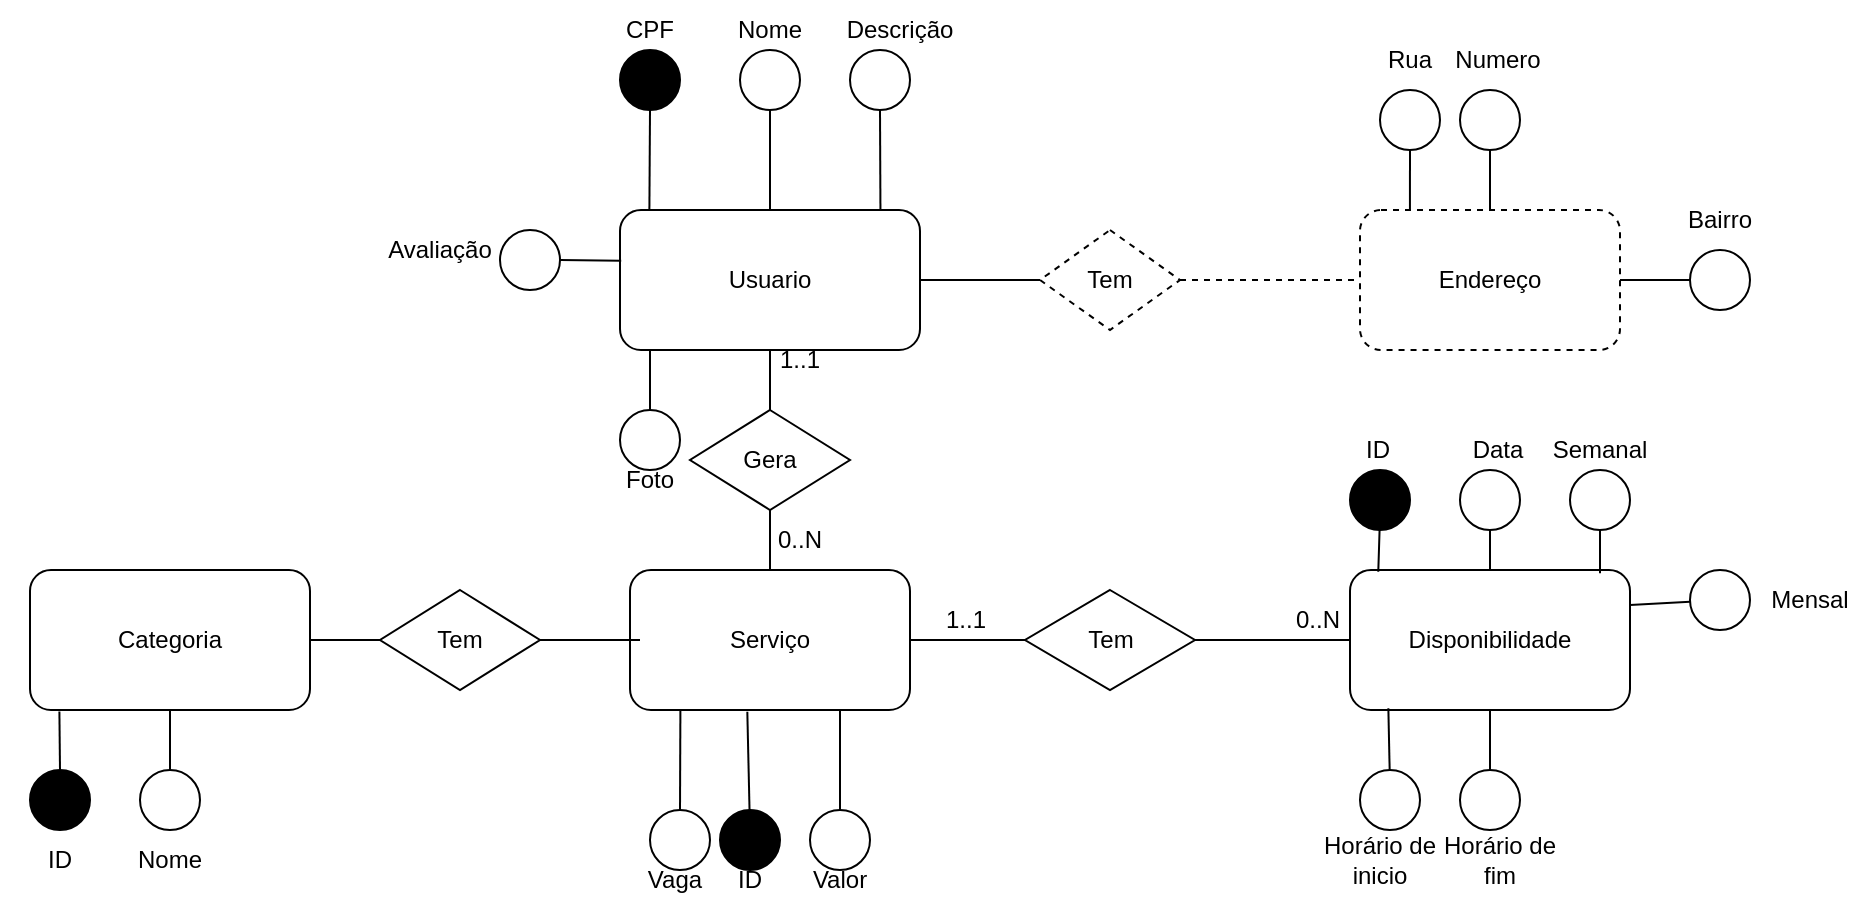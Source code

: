 <mxfile version="20.2.7" type="device"><diagram id="2S08UqzSC8ekNyN7H2Vh" name="Página-1"><mxGraphModel dx="1085" dy="585" grid="1" gridSize="10" guides="1" tooltips="1" connect="1" arrows="1" fold="1" page="1" pageScale="1" pageWidth="827" pageHeight="1169" math="0" shadow="0"><root><mxCell id="0"/><mxCell id="1" parent="0"/><mxCell id="CNrx54r0ZDrdqmOva5gN-43" style="edgeStyle=none;rounded=0;orthogonalLoop=1;jettySize=auto;html=1;endArrow=none;endFill=0;" edge="1" parent="1" source="CNrx54r0ZDrdqmOva5gN-1" target="CNrx54r0ZDrdqmOva5gN-42"><mxGeometry relative="1" as="geometry"/></mxCell><mxCell id="CNrx54r0ZDrdqmOva5gN-1" value="Usuario" style="rounded=1;whiteSpace=wrap;html=1;" vertex="1" parent="1"><mxGeometry x="320" y="130" width="150" height="70" as="geometry"/></mxCell><mxCell id="CNrx54r0ZDrdqmOva5gN-36" style="edgeStyle=none;rounded=0;orthogonalLoop=1;jettySize=auto;html=1;entryX=0.098;entryY=-0.005;entryDx=0;entryDy=0;entryPerimeter=0;endArrow=none;endFill=0;" edge="1" parent="1" source="CNrx54r0ZDrdqmOva5gN-2" target="CNrx54r0ZDrdqmOva5gN-1"><mxGeometry relative="1" as="geometry"/></mxCell><mxCell id="CNrx54r0ZDrdqmOva5gN-2" value="" style="ellipse;whiteSpace=wrap;html=1;aspect=fixed;fillColor=#000000;" vertex="1" parent="1"><mxGeometry x="320" y="50" width="30" height="30" as="geometry"/></mxCell><mxCell id="CNrx54r0ZDrdqmOva5gN-7" value="&lt;div&gt;CPF&lt;/div&gt;" style="text;html=1;strokeColor=none;fillColor=none;align=center;verticalAlign=middle;whiteSpace=wrap;rounded=0;" vertex="1" parent="1"><mxGeometry x="305" y="25" width="60" height="30" as="geometry"/></mxCell><mxCell id="CNrx54r0ZDrdqmOva5gN-8" value="Endereço" style="rounded=1;whiteSpace=wrap;html=1;fillColor=#FFFFFF;dashed=1;" vertex="1" parent="1"><mxGeometry x="690" y="130" width="130" height="70" as="geometry"/></mxCell><mxCell id="CNrx54r0ZDrdqmOva5gN-10" style="edgeStyle=orthogonalEdgeStyle;rounded=0;orthogonalLoop=1;jettySize=auto;html=1;exitX=1;exitY=0.5;exitDx=0;exitDy=0;entryX=0;entryY=0.5;entryDx=0;entryDy=0;endArrow=none;endFill=0;dashed=1;" edge="1" parent="1" source="CNrx54r0ZDrdqmOva5gN-9" target="CNrx54r0ZDrdqmOva5gN-8"><mxGeometry relative="1" as="geometry"/></mxCell><mxCell id="CNrx54r0ZDrdqmOva5gN-11" style="edgeStyle=orthogonalEdgeStyle;rounded=0;orthogonalLoop=1;jettySize=auto;html=1;exitX=0;exitY=0.5;exitDx=0;exitDy=0;endArrow=none;endFill=0;" edge="1" parent="1" source="CNrx54r0ZDrdqmOva5gN-9" target="CNrx54r0ZDrdqmOva5gN-1"><mxGeometry relative="1" as="geometry"/></mxCell><mxCell id="CNrx54r0ZDrdqmOva5gN-9" value="Tem" style="rhombus;whiteSpace=wrap;html=1;fillColor=#FFFFFF;dashed=1;" vertex="1" parent="1"><mxGeometry x="530" y="140" width="70" height="50" as="geometry"/></mxCell><mxCell id="CNrx54r0ZDrdqmOva5gN-145" style="edgeStyle=none;rounded=0;orthogonalLoop=1;jettySize=auto;html=1;endArrow=none;endFill=0;" edge="1" parent="1" source="CNrx54r0ZDrdqmOva5gN-14" target="CNrx54r0ZDrdqmOva5gN-1"><mxGeometry relative="1" as="geometry"/></mxCell><mxCell id="CNrx54r0ZDrdqmOva5gN-14" value="" style="ellipse;whiteSpace=wrap;html=1;aspect=fixed;fillColor=#FFFFFF;" vertex="1" parent="1"><mxGeometry x="380" y="50" width="30" height="30" as="geometry"/></mxCell><mxCell id="CNrx54r0ZDrdqmOva5gN-18" value="Nome" style="text;html=1;strokeColor=none;fillColor=none;align=center;verticalAlign=middle;whiteSpace=wrap;rounded=0;" vertex="1" parent="1"><mxGeometry x="365" y="25" width="60" height="30" as="geometry"/></mxCell><mxCell id="CNrx54r0ZDrdqmOva5gN-99" style="edgeStyle=none;rounded=0;orthogonalLoop=1;jettySize=auto;html=1;entryX=0.192;entryY=0;entryDx=0;entryDy=0;entryPerimeter=0;endArrow=none;endFill=0;" edge="1" parent="1" source="CNrx54r0ZDrdqmOva5gN-22" target="CNrx54r0ZDrdqmOva5gN-8"><mxGeometry relative="1" as="geometry"/></mxCell><mxCell id="CNrx54r0ZDrdqmOva5gN-22" value="" style="ellipse;whiteSpace=wrap;html=1;aspect=fixed;fillColor=#FFFFFF;" vertex="1" parent="1"><mxGeometry x="700" y="70" width="30" height="30" as="geometry"/></mxCell><mxCell id="CNrx54r0ZDrdqmOva5gN-25" value="Rua" style="text;html=1;strokeColor=none;fillColor=none;align=center;verticalAlign=middle;whiteSpace=wrap;rounded=0;" vertex="1" parent="1"><mxGeometry x="685" y="40" width="60" height="30" as="geometry"/></mxCell><mxCell id="CNrx54r0ZDrdqmOva5gN-29" style="edgeStyle=orthogonalEdgeStyle;rounded=0;orthogonalLoop=1;jettySize=auto;html=1;entryX=0.5;entryY=0;entryDx=0;entryDy=0;endArrow=none;endFill=0;" edge="1" parent="1" source="CNrx54r0ZDrdqmOva5gN-27" target="CNrx54r0ZDrdqmOva5gN-8"><mxGeometry relative="1" as="geometry"/></mxCell><mxCell id="CNrx54r0ZDrdqmOva5gN-27" value="" style="ellipse;whiteSpace=wrap;html=1;aspect=fixed;fillColor=#FFFFFF;" vertex="1" parent="1"><mxGeometry x="740" y="70" width="30" height="30" as="geometry"/></mxCell><mxCell id="CNrx54r0ZDrdqmOva5gN-28" value="Numero" style="text;html=1;strokeColor=none;fillColor=none;align=center;verticalAlign=middle;whiteSpace=wrap;rounded=0;" vertex="1" parent="1"><mxGeometry x="729" y="40" width="60" height="30" as="geometry"/></mxCell><mxCell id="CNrx54r0ZDrdqmOva5gN-39" style="edgeStyle=none;rounded=0;orthogonalLoop=1;jettySize=auto;html=1;entryX=1;entryY=0.5;entryDx=0;entryDy=0;endArrow=none;endFill=0;" edge="1" parent="1" source="CNrx54r0ZDrdqmOva5gN-38" target="CNrx54r0ZDrdqmOva5gN-8"><mxGeometry relative="1" as="geometry"/></mxCell><mxCell id="CNrx54r0ZDrdqmOva5gN-38" value="" style="ellipse;whiteSpace=wrap;html=1;aspect=fixed;fillColor=#FFFFFF;" vertex="1" parent="1"><mxGeometry x="855" y="150" width="30" height="30" as="geometry"/></mxCell><mxCell id="CNrx54r0ZDrdqmOva5gN-40" value="Bairro" style="text;html=1;strokeColor=none;fillColor=none;align=center;verticalAlign=middle;whiteSpace=wrap;rounded=0;" vertex="1" parent="1"><mxGeometry x="840" y="120" width="60" height="30" as="geometry"/></mxCell><mxCell id="CNrx54r0ZDrdqmOva5gN-41" value="Serviço" style="rounded=1;whiteSpace=wrap;html=1;fillColor=#FFFFFF;" vertex="1" parent="1"><mxGeometry x="325" y="310" width="140" height="70" as="geometry"/></mxCell><mxCell id="CNrx54r0ZDrdqmOva5gN-44" style="edgeStyle=none;rounded=0;orthogonalLoop=1;jettySize=auto;html=1;entryX=0.5;entryY=0;entryDx=0;entryDy=0;endArrow=none;endFill=0;" edge="1" parent="1" source="CNrx54r0ZDrdqmOva5gN-42" target="CNrx54r0ZDrdqmOva5gN-41"><mxGeometry relative="1" as="geometry"/></mxCell><mxCell id="CNrx54r0ZDrdqmOva5gN-42" value="Gera" style="rhombus;whiteSpace=wrap;html=1;fillColor=#FFFFFF;" vertex="1" parent="1"><mxGeometry x="355" y="230" width="80" height="50" as="geometry"/></mxCell><mxCell id="CNrx54r0ZDrdqmOva5gN-46" value="0..N" style="text;html=1;strokeColor=none;fillColor=none;align=center;verticalAlign=middle;whiteSpace=wrap;rounded=0;" vertex="1" parent="1"><mxGeometry x="380" y="280" width="60" height="30" as="geometry"/></mxCell><mxCell id="CNrx54r0ZDrdqmOva5gN-47" value="1..1" style="text;html=1;strokeColor=none;fillColor=none;align=center;verticalAlign=middle;whiteSpace=wrap;rounded=0;" vertex="1" parent="1"><mxGeometry x="380" y="190" width="60" height="30" as="geometry"/></mxCell><mxCell id="CNrx54r0ZDrdqmOva5gN-51" value="Vaga" style="text;html=1;strokeColor=none;fillColor=none;align=center;verticalAlign=middle;whiteSpace=wrap;rounded=0;" vertex="1" parent="1"><mxGeometry x="315" y="450" width="65" height="30" as="geometry"/></mxCell><mxCell id="CNrx54r0ZDrdqmOva5gN-53" style="edgeStyle=none;rounded=0;orthogonalLoop=1;jettySize=auto;html=1;entryX=0.419;entryY=1.012;entryDx=0;entryDy=0;entryPerimeter=0;endArrow=none;endFill=0;" edge="1" parent="1" source="CNrx54r0ZDrdqmOva5gN-52" target="CNrx54r0ZDrdqmOva5gN-41"><mxGeometry relative="1" as="geometry"/></mxCell><mxCell id="CNrx54r0ZDrdqmOva5gN-52" value="" style="ellipse;whiteSpace=wrap;html=1;aspect=fixed;fillColor=#000000;" vertex="1" parent="1"><mxGeometry x="370" y="430" width="30" height="30" as="geometry"/></mxCell><mxCell id="CNrx54r0ZDrdqmOva5gN-54" value="ID" style="text;html=1;strokeColor=none;fillColor=none;align=center;verticalAlign=middle;whiteSpace=wrap;rounded=0;" vertex="1" parent="1"><mxGeometry x="355" y="450" width="60" height="30" as="geometry"/></mxCell><mxCell id="CNrx54r0ZDrdqmOva5gN-60" value="Disponibilidade" style="rounded=1;whiteSpace=wrap;html=1;fillColor=#FFFFFF;" vertex="1" parent="1"><mxGeometry x="685" y="310" width="140" height="70" as="geometry"/></mxCell><mxCell id="CNrx54r0ZDrdqmOva5gN-63" style="edgeStyle=none;rounded=0;orthogonalLoop=1;jettySize=auto;html=1;entryX=0.75;entryY=1;entryDx=0;entryDy=0;endArrow=none;endFill=0;" edge="1" parent="1" source="CNrx54r0ZDrdqmOva5gN-61" target="CNrx54r0ZDrdqmOva5gN-41"><mxGeometry relative="1" as="geometry"/></mxCell><mxCell id="CNrx54r0ZDrdqmOva5gN-61" value="" style="ellipse;whiteSpace=wrap;html=1;aspect=fixed;fillColor=#FFFFFF;" vertex="1" parent="1"><mxGeometry x="415" y="430" width="30" height="30" as="geometry"/></mxCell><mxCell id="CNrx54r0ZDrdqmOva5gN-62" value="Valor" style="text;html=1;strokeColor=none;fillColor=none;align=center;verticalAlign=middle;whiteSpace=wrap;rounded=0;" vertex="1" parent="1"><mxGeometry x="400" y="450" width="60" height="30" as="geometry"/></mxCell><mxCell id="CNrx54r0ZDrdqmOva5gN-72" style="edgeStyle=none;rounded=0;orthogonalLoop=1;jettySize=auto;html=1;endArrow=none;endFill=0;" edge="1" parent="1" source="CNrx54r0ZDrdqmOva5gN-71" target="CNrx54r0ZDrdqmOva5gN-60"><mxGeometry relative="1" as="geometry"/></mxCell><mxCell id="CNrx54r0ZDrdqmOva5gN-73" style="edgeStyle=none;rounded=0;orthogonalLoop=1;jettySize=auto;html=1;entryX=1;entryY=0.5;entryDx=0;entryDy=0;endArrow=none;endFill=0;" edge="1" parent="1" source="CNrx54r0ZDrdqmOva5gN-71" target="CNrx54r0ZDrdqmOva5gN-41"><mxGeometry relative="1" as="geometry"/></mxCell><mxCell id="CNrx54r0ZDrdqmOva5gN-71" value="Tem" style="rhombus;whiteSpace=wrap;html=1;fillColor=#FFFFFF;" vertex="1" parent="1"><mxGeometry x="522.5" y="320" width="85" height="50" as="geometry"/></mxCell><mxCell id="CNrx54r0ZDrdqmOva5gN-76" style="edgeStyle=none;rounded=0;orthogonalLoop=1;jettySize=auto;html=1;entryX=0.101;entryY=0.012;entryDx=0;entryDy=0;entryPerimeter=0;endArrow=none;endFill=0;" edge="1" parent="1" source="CNrx54r0ZDrdqmOva5gN-75" target="CNrx54r0ZDrdqmOva5gN-60"><mxGeometry relative="1" as="geometry"/></mxCell><mxCell id="CNrx54r0ZDrdqmOva5gN-75" value="" style="ellipse;whiteSpace=wrap;html=1;aspect=fixed;fillColor=#000000;" vertex="1" parent="1"><mxGeometry x="685" y="260" width="30" height="30" as="geometry"/></mxCell><mxCell id="CNrx54r0ZDrdqmOva5gN-77" value="ID" style="text;html=1;strokeColor=none;fillColor=none;align=center;verticalAlign=middle;whiteSpace=wrap;rounded=0;" vertex="1" parent="1"><mxGeometry x="669" y="240" width="60" height="20" as="geometry"/></mxCell><mxCell id="CNrx54r0ZDrdqmOva5gN-79" style="edgeStyle=none;rounded=0;orthogonalLoop=1;jettySize=auto;html=1;entryX=0.5;entryY=0;entryDx=0;entryDy=0;endArrow=none;endFill=0;" edge="1" parent="1" source="CNrx54r0ZDrdqmOva5gN-78" target="CNrx54r0ZDrdqmOva5gN-60"><mxGeometry relative="1" as="geometry"/></mxCell><mxCell id="CNrx54r0ZDrdqmOva5gN-78" value="" style="ellipse;whiteSpace=wrap;html=1;aspect=fixed;fillColor=#FFFFFF;" vertex="1" parent="1"><mxGeometry x="740" y="260" width="30" height="30" as="geometry"/></mxCell><mxCell id="CNrx54r0ZDrdqmOva5gN-80" value="Data" style="text;html=1;strokeColor=none;fillColor=none;align=center;verticalAlign=middle;whiteSpace=wrap;rounded=0;" vertex="1" parent="1"><mxGeometry x="729" y="235" width="60" height="30" as="geometry"/></mxCell><mxCell id="CNrx54r0ZDrdqmOva5gN-82" style="edgeStyle=none;rounded=0;orthogonalLoop=1;jettySize=auto;html=1;entryX=0.893;entryY=0.024;entryDx=0;entryDy=0;entryPerimeter=0;endArrow=none;endFill=0;" edge="1" parent="1" source="CNrx54r0ZDrdqmOva5gN-81" target="CNrx54r0ZDrdqmOva5gN-60"><mxGeometry relative="1" as="geometry"/></mxCell><mxCell id="CNrx54r0ZDrdqmOva5gN-81" value="" style="ellipse;whiteSpace=wrap;html=1;aspect=fixed;fillColor=#FFFFFF;" vertex="1" parent="1"><mxGeometry x="795" y="260" width="30" height="30" as="geometry"/></mxCell><mxCell id="CNrx54r0ZDrdqmOva5gN-83" value="Semanal" style="text;html=1;strokeColor=none;fillColor=none;align=center;verticalAlign=middle;whiteSpace=wrap;rounded=0;" vertex="1" parent="1"><mxGeometry x="780" y="235" width="60" height="30" as="geometry"/></mxCell><mxCell id="CNrx54r0ZDrdqmOva5gN-85" style="edgeStyle=none;rounded=0;orthogonalLoop=1;jettySize=auto;html=1;entryX=0.137;entryY=0.988;entryDx=0;entryDy=0;entryPerimeter=0;endArrow=none;endFill=0;" edge="1" parent="1" source="CNrx54r0ZDrdqmOva5gN-84" target="CNrx54r0ZDrdqmOva5gN-60"><mxGeometry relative="1" as="geometry"/></mxCell><mxCell id="CNrx54r0ZDrdqmOva5gN-84" value="" style="ellipse;whiteSpace=wrap;html=1;aspect=fixed;fillColor=#FFFFFF;" vertex="1" parent="1"><mxGeometry x="690" y="410" width="30" height="30" as="geometry"/></mxCell><mxCell id="CNrx54r0ZDrdqmOva5gN-86" value="Horário de inicio" style="text;html=1;strokeColor=none;fillColor=none;align=center;verticalAlign=middle;whiteSpace=wrap;rounded=0;" vertex="1" parent="1"><mxGeometry x="670" y="440" width="60" height="30" as="geometry"/></mxCell><mxCell id="CNrx54r0ZDrdqmOva5gN-88" style="edgeStyle=none;rounded=0;orthogonalLoop=1;jettySize=auto;html=1;entryX=0.5;entryY=1;entryDx=0;entryDy=0;endArrow=none;endFill=0;" edge="1" parent="1" source="CNrx54r0ZDrdqmOva5gN-87" target="CNrx54r0ZDrdqmOva5gN-60"><mxGeometry relative="1" as="geometry"/></mxCell><mxCell id="CNrx54r0ZDrdqmOva5gN-87" value="" style="ellipse;whiteSpace=wrap;html=1;aspect=fixed;fillColor=#FFFFFF;" vertex="1" parent="1"><mxGeometry x="740" y="410" width="30" height="30" as="geometry"/></mxCell><mxCell id="CNrx54r0ZDrdqmOva5gN-89" value="Horário de fim" style="text;html=1;strokeColor=none;fillColor=none;align=center;verticalAlign=middle;whiteSpace=wrap;rounded=0;" vertex="1" parent="1"><mxGeometry x="730" y="440" width="60" height="30" as="geometry"/></mxCell><mxCell id="CNrx54r0ZDrdqmOva5gN-90" value="0..N" style="text;html=1;strokeColor=none;fillColor=none;align=center;verticalAlign=middle;whiteSpace=wrap;rounded=0;" vertex="1" parent="1"><mxGeometry x="639" y="320" width="60" height="30" as="geometry"/></mxCell><mxCell id="CNrx54r0ZDrdqmOva5gN-91" value="1..1" style="text;html=1;strokeColor=none;fillColor=none;align=center;verticalAlign=middle;whiteSpace=wrap;rounded=0;" vertex="1" parent="1"><mxGeometry x="462.5" y="320" width="60" height="30" as="geometry"/></mxCell><mxCell id="CNrx54r0ZDrdqmOva5gN-96" value="Mensal" style="text;html=1;strokeColor=none;fillColor=none;align=center;verticalAlign=middle;whiteSpace=wrap;rounded=0;" vertex="1" parent="1"><mxGeometry x="885" y="310" width="60" height="30" as="geometry"/></mxCell><mxCell id="CNrx54r0ZDrdqmOva5gN-98" style="edgeStyle=none;rounded=0;orthogonalLoop=1;jettySize=auto;html=1;entryX=1;entryY=0.25;entryDx=0;entryDy=0;endArrow=none;endFill=0;" edge="1" parent="1" source="CNrx54r0ZDrdqmOva5gN-97" target="CNrx54r0ZDrdqmOva5gN-60"><mxGeometry relative="1" as="geometry"/></mxCell><mxCell id="CNrx54r0ZDrdqmOva5gN-97" value="" style="ellipse;whiteSpace=wrap;html=1;aspect=fixed;fillColor=#FFFFFF;" vertex="1" parent="1"><mxGeometry x="855" y="310" width="30" height="30" as="geometry"/></mxCell><mxCell id="CNrx54r0ZDrdqmOva5gN-144" style="edgeStyle=none;rounded=0;orthogonalLoop=1;jettySize=auto;html=1;entryX=0.004;entryY=0.363;entryDx=0;entryDy=0;entryPerimeter=0;endArrow=none;endFill=0;" edge="1" parent="1" source="CNrx54r0ZDrdqmOva5gN-108" target="CNrx54r0ZDrdqmOva5gN-1"><mxGeometry relative="1" as="geometry"/></mxCell><mxCell id="CNrx54r0ZDrdqmOva5gN-108" value="" style="ellipse;whiteSpace=wrap;html=1;aspect=fixed;fillColor=#FFFFFF;" vertex="1" parent="1"><mxGeometry x="260" y="140" width="30" height="30" as="geometry"/></mxCell><mxCell id="CNrx54r0ZDrdqmOva5gN-110" value="Avaliação" style="text;html=1;strokeColor=none;fillColor=none;align=center;verticalAlign=middle;whiteSpace=wrap;rounded=0;" vertex="1" parent="1"><mxGeometry x="200" y="130" width="60" height="40" as="geometry"/></mxCell><mxCell id="CNrx54r0ZDrdqmOva5gN-114" style="edgeStyle=none;rounded=0;orthogonalLoop=1;jettySize=auto;html=1;entryX=0.823;entryY=-0.019;entryDx=0;entryDy=0;entryPerimeter=0;endArrow=none;endFill=0;" edge="1" parent="1" source="CNrx54r0ZDrdqmOva5gN-111"><mxGeometry relative="1" as="geometry"><mxPoint x="450.22" y="130.0" as="targetPoint"/></mxGeometry></mxCell><mxCell id="CNrx54r0ZDrdqmOva5gN-111" value="" style="ellipse;whiteSpace=wrap;html=1;aspect=fixed;fillColor=#FFFFFF;" vertex="1" parent="1"><mxGeometry x="435" y="50" width="30" height="30" as="geometry"/></mxCell><mxCell id="CNrx54r0ZDrdqmOva5gN-115" value="Descrição" style="text;html=1;strokeColor=none;fillColor=none;align=center;verticalAlign=middle;whiteSpace=wrap;rounded=0;" vertex="1" parent="1"><mxGeometry x="430" y="25" width="60" height="30" as="geometry"/></mxCell><mxCell id="CNrx54r0ZDrdqmOva5gN-117" style="edgeStyle=none;rounded=0;orthogonalLoop=1;jettySize=auto;html=1;entryX=0.25;entryY=1;entryDx=0;entryDy=0;endArrow=none;endFill=0;" edge="1" parent="1" source="CNrx54r0ZDrdqmOva5gN-116"><mxGeometry relative="1" as="geometry"><mxPoint x="335" y="200.0" as="targetPoint"/></mxGeometry></mxCell><mxCell id="CNrx54r0ZDrdqmOva5gN-116" value="" style="ellipse;whiteSpace=wrap;html=1;aspect=fixed;fillColor=#FFFFFF;" vertex="1" parent="1"><mxGeometry x="320" y="230" width="30" height="30" as="geometry"/></mxCell><mxCell id="CNrx54r0ZDrdqmOva5gN-118" value="Foto" style="text;html=1;strokeColor=none;fillColor=none;align=center;verticalAlign=middle;whiteSpace=wrap;rounded=0;" vertex="1" parent="1"><mxGeometry x="305" y="250" width="60" height="30" as="geometry"/></mxCell><mxCell id="CNrx54r0ZDrdqmOva5gN-131" style="edgeStyle=none;rounded=0;orthogonalLoop=1;jettySize=auto;html=1;entryX=0.18;entryY=0.996;entryDx=0;entryDy=0;entryPerimeter=0;endArrow=none;endFill=0;" edge="1" parent="1" source="CNrx54r0ZDrdqmOva5gN-120" target="CNrx54r0ZDrdqmOva5gN-41"><mxGeometry relative="1" as="geometry"/></mxCell><mxCell id="CNrx54r0ZDrdqmOva5gN-120" value="" style="ellipse;whiteSpace=wrap;html=1;aspect=fixed;fillColor=#FFFFFF;" vertex="1" parent="1"><mxGeometry x="335" y="430" width="30" height="30" as="geometry"/></mxCell><mxCell id="CNrx54r0ZDrdqmOva5gN-127" style="edgeStyle=none;rounded=0;orthogonalLoop=1;jettySize=auto;html=1;endArrow=none;endFill=0;" edge="1" parent="1" source="CNrx54r0ZDrdqmOva5gN-124" target="CNrx54r0ZDrdqmOva5gN-125"><mxGeometry relative="1" as="geometry"/></mxCell><mxCell id="CNrx54r0ZDrdqmOva5gN-124" value="Categoria" style="rounded=1;whiteSpace=wrap;html=1;fillColor=#FFFFFF;" vertex="1" parent="1"><mxGeometry x="25" y="310" width="140" height="70" as="geometry"/></mxCell><mxCell id="CNrx54r0ZDrdqmOva5gN-133" style="edgeStyle=none;rounded=0;orthogonalLoop=1;jettySize=auto;html=1;exitX=1;exitY=0.5;exitDx=0;exitDy=0;endArrow=none;endFill=0;" edge="1" parent="1" source="CNrx54r0ZDrdqmOva5gN-125"><mxGeometry relative="1" as="geometry"><mxPoint x="330" y="345" as="targetPoint"/></mxGeometry></mxCell><mxCell id="CNrx54r0ZDrdqmOva5gN-125" value="Tem" style="rhombus;whiteSpace=wrap;html=1;fillColor=#FFFFFF;" vertex="1" parent="1"><mxGeometry x="200" y="320" width="80" height="50" as="geometry"/></mxCell><mxCell id="CNrx54r0ZDrdqmOva5gN-136" style="edgeStyle=none;rounded=0;orthogonalLoop=1;jettySize=auto;html=1;entryX=0.105;entryY=1.01;entryDx=0;entryDy=0;entryPerimeter=0;endArrow=none;endFill=0;" edge="1" parent="1" source="CNrx54r0ZDrdqmOva5gN-135" target="CNrx54r0ZDrdqmOva5gN-124"><mxGeometry relative="1" as="geometry"/></mxCell><mxCell id="CNrx54r0ZDrdqmOva5gN-135" value="" style="ellipse;whiteSpace=wrap;html=1;aspect=fixed;fillColor=#000000;" vertex="1" parent="1"><mxGeometry x="25" y="410" width="30" height="30" as="geometry"/></mxCell><mxCell id="CNrx54r0ZDrdqmOva5gN-137" value="ID" style="text;html=1;strokeColor=none;fillColor=none;align=center;verticalAlign=middle;whiteSpace=wrap;rounded=0;" vertex="1" parent="1"><mxGeometry x="10" y="440" width="60" height="30" as="geometry"/></mxCell><mxCell id="CNrx54r0ZDrdqmOva5gN-139" style="edgeStyle=none;rounded=0;orthogonalLoop=1;jettySize=auto;html=1;entryX=0.5;entryY=1;entryDx=0;entryDy=0;endArrow=none;endFill=0;" edge="1" parent="1" source="CNrx54r0ZDrdqmOva5gN-138" target="CNrx54r0ZDrdqmOva5gN-124"><mxGeometry relative="1" as="geometry"/></mxCell><mxCell id="CNrx54r0ZDrdqmOva5gN-138" value="" style="ellipse;whiteSpace=wrap;html=1;aspect=fixed;fillColor=#FFFFFF;" vertex="1" parent="1"><mxGeometry x="80" y="410" width="30" height="30" as="geometry"/></mxCell><mxCell id="CNrx54r0ZDrdqmOva5gN-140" value="Nome" style="text;html=1;strokeColor=none;fillColor=none;align=center;verticalAlign=middle;whiteSpace=wrap;rounded=0;" vertex="1" parent="1"><mxGeometry x="65" y="440" width="60" height="30" as="geometry"/></mxCell><mxCell id="CNrx54r0ZDrdqmOva5gN-141" style="edgeStyle=none;rounded=0;orthogonalLoop=1;jettySize=auto;html=1;exitX=0.5;exitY=1;exitDx=0;exitDy=0;endArrow=none;endFill=0;" edge="1" parent="1" source="CNrx54r0ZDrdqmOva5gN-51" target="CNrx54r0ZDrdqmOva5gN-51"><mxGeometry relative="1" as="geometry"/></mxCell></root></mxGraphModel></diagram></mxfile>